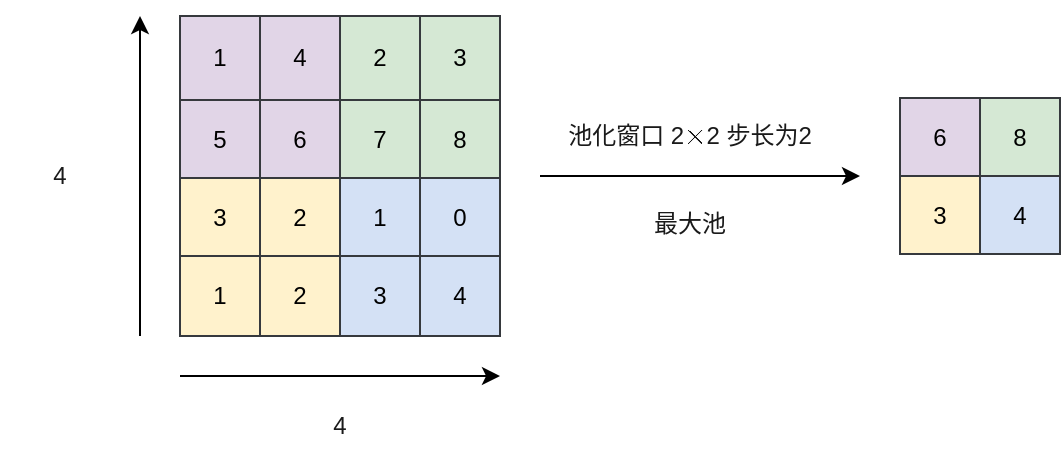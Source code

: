 <mxfile version="21.1.1" type="github">
  <diagram name="第 1 页" id="ydfWIhaEGLxtbmc5iYuI">
    <mxGraphModel dx="897" dy="576" grid="1" gridSize="10" guides="1" tooltips="1" connect="1" arrows="1" fold="1" page="0" pageScale="1" pageWidth="827" pageHeight="1169" math="1" shadow="0">
      <root>
        <mxCell id="0" />
        <mxCell id="1" parent="0" />
        <mxCell id="cRdm3prOxwqchVpbVx2k-49" value="" style="endArrow=classic;html=1;rounded=0;" parent="1" edge="1">
          <mxGeometry width="50" height="50" relative="1" as="geometry">
            <mxPoint x="170" y="540" as="sourcePoint" />
            <mxPoint x="170" y="380" as="targetPoint" />
          </mxGeometry>
        </mxCell>
        <mxCell id="cRdm3prOxwqchVpbVx2k-63" value="" style="childLayout=tableLayout;recursiveResize=0;shadow=0;fillColor=#ffff88;direction=north;strokeColor=#36393d;" parent="1" vertex="1">
          <mxGeometry x="190" y="380" width="160" height="160" as="geometry" />
        </mxCell>
        <mxCell id="cRdm3prOxwqchVpbVx2k-64" value="" style="shape=tableRow;horizontal=0;startSize=0;swimlaneHead=0;swimlaneBody=0;top=0;left=0;bottom=0;right=0;dropTarget=0;collapsible=0;recursiveResize=0;expand=0;fontStyle=0;fillColor=none;strokeColor=inherit;" parent="cRdm3prOxwqchVpbVx2k-63" vertex="1">
          <mxGeometry width="160" height="42" as="geometry" />
        </mxCell>
        <mxCell id="cRdm3prOxwqchVpbVx2k-65" value="1" style="connectable=0;recursiveResize=0;strokeColor=#36393d;fillColor=#E1D5E7;align=center;whiteSpace=wrap;html=1;fillStyle=solid;" parent="cRdm3prOxwqchVpbVx2k-64" vertex="1">
          <mxGeometry width="40" height="42" as="geometry">
            <mxRectangle width="40" height="42" as="alternateBounds" />
          </mxGeometry>
        </mxCell>
        <mxCell id="cRdm3prOxwqchVpbVx2k-66" value="4" style="connectable=0;recursiveResize=0;strokeColor=#36393d;fillColor=#E1D5E7;align=center;whiteSpace=wrap;html=1;fillStyle=solid;" parent="cRdm3prOxwqchVpbVx2k-64" vertex="1">
          <mxGeometry x="40" width="40" height="42" as="geometry">
            <mxRectangle width="40" height="42" as="alternateBounds" />
          </mxGeometry>
        </mxCell>
        <mxCell id="cRdm3prOxwqchVpbVx2k-67" value="2" style="connectable=0;recursiveResize=0;strokeColor=#36393d;fillColor=#D5E8D4;align=center;whiteSpace=wrap;html=1;" parent="cRdm3prOxwqchVpbVx2k-64" vertex="1">
          <mxGeometry x="80" width="40" height="42" as="geometry">
            <mxRectangle width="40" height="42" as="alternateBounds" />
          </mxGeometry>
        </mxCell>
        <mxCell id="cRdm3prOxwqchVpbVx2k-127" value="3" style="connectable=0;recursiveResize=0;strokeColor=#36393d;fillColor=#D5E8D4;align=center;whiteSpace=wrap;html=1;" parent="cRdm3prOxwqchVpbVx2k-64" vertex="1">
          <mxGeometry x="120" width="40" height="42" as="geometry">
            <mxRectangle width="40" height="42" as="alternateBounds" />
          </mxGeometry>
        </mxCell>
        <mxCell id="cRdm3prOxwqchVpbVx2k-96" value="" style="shape=tableRow;horizontal=0;startSize=0;swimlaneHead=0;swimlaneBody=0;top=0;left=0;bottom=0;right=0;dropTarget=0;collapsible=0;recursiveResize=0;expand=0;fontStyle=0;fillColor=none;strokeColor=inherit;swimlaneFillColor=none;" parent="cRdm3prOxwqchVpbVx2k-63" vertex="1">
          <mxGeometry y="42" width="160" height="39" as="geometry" />
        </mxCell>
        <mxCell id="cRdm3prOxwqchVpbVx2k-97" value="5" style="connectable=0;recursiveResize=0;strokeColor=#36393d;fillColor=#E1D5E7;align=center;whiteSpace=wrap;html=1;fillStyle=solid;" parent="cRdm3prOxwqchVpbVx2k-96" vertex="1">
          <mxGeometry width="40" height="39" as="geometry">
            <mxRectangle width="40" height="39" as="alternateBounds" />
          </mxGeometry>
        </mxCell>
        <mxCell id="cRdm3prOxwqchVpbVx2k-98" value="6" style="connectable=0;recursiveResize=0;strokeColor=#36393d;fillColor=#E1D5E7;align=center;whiteSpace=wrap;html=1;fillStyle=solid;" parent="cRdm3prOxwqchVpbVx2k-96" vertex="1">
          <mxGeometry x="40" width="40" height="39" as="geometry">
            <mxRectangle width="40" height="39" as="alternateBounds" />
          </mxGeometry>
        </mxCell>
        <mxCell id="cRdm3prOxwqchVpbVx2k-99" value="7" style="connectable=0;recursiveResize=0;strokeColor=#36393d;fillColor=#D5E8D4;align=center;whiteSpace=wrap;html=1;" parent="cRdm3prOxwqchVpbVx2k-96" vertex="1">
          <mxGeometry x="80" width="40" height="39" as="geometry">
            <mxRectangle width="40" height="39" as="alternateBounds" />
          </mxGeometry>
        </mxCell>
        <mxCell id="cRdm3prOxwqchVpbVx2k-128" value="8" style="connectable=0;recursiveResize=0;strokeColor=#36393d;fillColor=#D5E8D4;align=center;whiteSpace=wrap;html=1;" parent="cRdm3prOxwqchVpbVx2k-96" vertex="1">
          <mxGeometry x="120" width="40" height="39" as="geometry">
            <mxRectangle width="40" height="39" as="alternateBounds" />
          </mxGeometry>
        </mxCell>
        <mxCell id="cRdm3prOxwqchVpbVx2k-92" value="" style="shape=tableRow;horizontal=0;startSize=0;swimlaneHead=0;swimlaneBody=0;top=0;left=0;bottom=0;right=0;dropTarget=0;collapsible=0;recursiveResize=0;expand=0;fontStyle=0;fillColor=none;strokeColor=inherit;" parent="cRdm3prOxwqchVpbVx2k-63" vertex="1">
          <mxGeometry y="81" width="160" height="39" as="geometry" />
        </mxCell>
        <mxCell id="cRdm3prOxwqchVpbVx2k-93" value="3" style="connectable=0;recursiveResize=0;strokeColor=#36393d;fillColor=#FFF2CC;align=center;whiteSpace=wrap;html=1;" parent="cRdm3prOxwqchVpbVx2k-92" vertex="1">
          <mxGeometry width="40" height="39" as="geometry">
            <mxRectangle width="40" height="39" as="alternateBounds" />
          </mxGeometry>
        </mxCell>
        <mxCell id="cRdm3prOxwqchVpbVx2k-94" value="2" style="connectable=0;recursiveResize=0;strokeColor=#36393d;fillColor=#FFF2CC;align=center;whiteSpace=wrap;html=1;" parent="cRdm3prOxwqchVpbVx2k-92" vertex="1">
          <mxGeometry x="40" width="40" height="39" as="geometry">
            <mxRectangle width="40" height="39" as="alternateBounds" />
          </mxGeometry>
        </mxCell>
        <mxCell id="cRdm3prOxwqchVpbVx2k-95" value="1" style="connectable=0;recursiveResize=0;strokeColor=#36393d;fillColor=#D4E1F5;align=center;whiteSpace=wrap;html=1;" parent="cRdm3prOxwqchVpbVx2k-92" vertex="1">
          <mxGeometry x="80" width="40" height="39" as="geometry">
            <mxRectangle width="40" height="39" as="alternateBounds" />
          </mxGeometry>
        </mxCell>
        <mxCell id="cRdm3prOxwqchVpbVx2k-129" value="0" style="connectable=0;recursiveResize=0;strokeColor=#36393d;fillColor=#D4E1F5;align=center;whiteSpace=wrap;html=1;" parent="cRdm3prOxwqchVpbVx2k-92" vertex="1">
          <mxGeometry x="120" width="40" height="39" as="geometry">
            <mxRectangle width="40" height="39" as="alternateBounds" />
          </mxGeometry>
        </mxCell>
        <mxCell id="cRdm3prOxwqchVpbVx2k-88" value="" style="shape=tableRow;horizontal=0;startSize=0;swimlaneHead=0;swimlaneBody=0;top=0;left=0;bottom=0;right=0;dropTarget=0;collapsible=0;recursiveResize=0;expand=0;fontStyle=0;fillColor=none;strokeColor=inherit;" parent="cRdm3prOxwqchVpbVx2k-63" vertex="1">
          <mxGeometry y="120" width="160" height="40" as="geometry" />
        </mxCell>
        <mxCell id="cRdm3prOxwqchVpbVx2k-89" value="1" style="connectable=0;recursiveResize=0;strokeColor=#36393d;fillColor=#FFF2CC;align=center;whiteSpace=wrap;html=1;" parent="cRdm3prOxwqchVpbVx2k-88" vertex="1">
          <mxGeometry width="40" height="40" as="geometry">
            <mxRectangle width="40" height="40" as="alternateBounds" />
          </mxGeometry>
        </mxCell>
        <mxCell id="cRdm3prOxwqchVpbVx2k-90" value="2" style="connectable=0;recursiveResize=0;strokeColor=#36393d;fillColor=#FFF2CC;align=center;whiteSpace=wrap;html=1;" parent="cRdm3prOxwqchVpbVx2k-88" vertex="1">
          <mxGeometry x="40" width="40" height="40" as="geometry">
            <mxRectangle width="40" height="40" as="alternateBounds" />
          </mxGeometry>
        </mxCell>
        <mxCell id="cRdm3prOxwqchVpbVx2k-91" value="3" style="connectable=0;recursiveResize=0;strokeColor=#36393d;fillColor=#D4E1F5;align=center;whiteSpace=wrap;html=1;" parent="cRdm3prOxwqchVpbVx2k-88" vertex="1">
          <mxGeometry x="80" width="40" height="40" as="geometry">
            <mxRectangle width="40" height="40" as="alternateBounds" />
          </mxGeometry>
        </mxCell>
        <mxCell id="cRdm3prOxwqchVpbVx2k-130" value="4" style="connectable=0;recursiveResize=0;strokeColor=#36393d;fillColor=#D4E1F5;align=center;whiteSpace=wrap;html=1;" parent="cRdm3prOxwqchVpbVx2k-88" vertex="1">
          <mxGeometry x="120" width="40" height="40" as="geometry">
            <mxRectangle width="40" height="40" as="alternateBounds" />
          </mxGeometry>
        </mxCell>
        <mxCell id="cRdm3prOxwqchVpbVx2k-132" value="" style="endArrow=classic;html=1;rounded=0;" parent="1" edge="1">
          <mxGeometry width="50" height="50" relative="1" as="geometry">
            <mxPoint x="190" y="560" as="sourcePoint" />
            <mxPoint x="350" y="560" as="targetPoint" />
          </mxGeometry>
        </mxCell>
        <mxCell id="cRdm3prOxwqchVpbVx2k-168" value="" style="childLayout=tableLayout;recursiveResize=0;shadow=0;fillColor=#ffff88;direction=north;strokeColor=#36393d;" parent="1" vertex="1">
          <mxGeometry x="550" y="421" width="80" height="78" as="geometry" />
        </mxCell>
        <mxCell id="cRdm3prOxwqchVpbVx2k-174" value="" style="shape=tableRow;horizontal=0;startSize=0;swimlaneHead=0;swimlaneBody=0;top=0;left=0;bottom=0;right=0;dropTarget=0;collapsible=0;recursiveResize=0;expand=0;fontStyle=0;fillColor=none;strokeColor=inherit;swimlaneFillColor=none;" parent="cRdm3prOxwqchVpbVx2k-168" vertex="1">
          <mxGeometry width="80" height="39" as="geometry" />
        </mxCell>
        <mxCell id="cRdm3prOxwqchVpbVx2k-176" value="6" style="connectable=0;recursiveResize=0;strokeColor=#36393d;fillColor=#E1D5E7;align=center;whiteSpace=wrap;html=1;fillStyle=solid;" parent="cRdm3prOxwqchVpbVx2k-174" vertex="1">
          <mxGeometry width="40" height="39" as="geometry">
            <mxRectangle width="40" height="39" as="alternateBounds" />
          </mxGeometry>
        </mxCell>
        <mxCell id="cRdm3prOxwqchVpbVx2k-177" value="8" style="connectable=0;recursiveResize=0;strokeColor=#36393d;fillColor=#D5E8D4;align=center;whiteSpace=wrap;html=1;" parent="cRdm3prOxwqchVpbVx2k-174" vertex="1">
          <mxGeometry x="40" width="40" height="39" as="geometry">
            <mxRectangle width="40" height="39" as="alternateBounds" />
          </mxGeometry>
        </mxCell>
        <mxCell id="cRdm3prOxwqchVpbVx2k-179" value="" style="shape=tableRow;horizontal=0;startSize=0;swimlaneHead=0;swimlaneBody=0;top=0;left=0;bottom=0;right=0;dropTarget=0;collapsible=0;recursiveResize=0;expand=0;fontStyle=0;fillColor=none;strokeColor=inherit;" parent="cRdm3prOxwqchVpbVx2k-168" vertex="1">
          <mxGeometry y="39" width="80" height="39" as="geometry" />
        </mxCell>
        <mxCell id="cRdm3prOxwqchVpbVx2k-181" value="3" style="connectable=0;recursiveResize=0;strokeColor=#36393d;fillColor=#FFF2CC;align=center;whiteSpace=wrap;html=1;" parent="cRdm3prOxwqchVpbVx2k-179" vertex="1">
          <mxGeometry width="40" height="39" as="geometry">
            <mxRectangle width="40" height="39" as="alternateBounds" />
          </mxGeometry>
        </mxCell>
        <mxCell id="cRdm3prOxwqchVpbVx2k-182" value="4" style="connectable=0;recursiveResize=0;strokeColor=#36393d;fillColor=#D4E1F5;align=center;whiteSpace=wrap;html=1;" parent="cRdm3prOxwqchVpbVx2k-179" vertex="1">
          <mxGeometry x="40" width="40" height="39" as="geometry">
            <mxRectangle width="40" height="39" as="alternateBounds" />
          </mxGeometry>
        </mxCell>
        <mxCell id="cRdm3prOxwqchVpbVx2k-189" value="" style="endArrow=classic;html=1;strokeColor=#000000;fontColor=#1A1A1A;rounded=0;" parent="1" edge="1">
          <mxGeometry width="50" height="50" relative="1" as="geometry">
            <mxPoint x="370" y="460" as="sourcePoint" />
            <mxPoint x="530" y="460" as="targetPoint" />
          </mxGeometry>
        </mxCell>
        <mxCell id="cRdm3prOxwqchVpbVx2k-190" value="池化窗口 2\(\times\)2 步长为2" style="text;html=1;strokeColor=none;fillColor=none;align=center;verticalAlign=middle;whiteSpace=wrap;rounded=0;fontColor=#1A1A1A;" parent="1" vertex="1">
          <mxGeometry x="320" y="440" width="250" as="geometry" />
        </mxCell>
        <mxCell id="cRdm3prOxwqchVpbVx2k-192" value="4" style="text;html=1;strokeColor=none;fillColor=none;align=center;verticalAlign=middle;whiteSpace=wrap;rounded=0;fontColor=#1A1A1A;" parent="1" vertex="1">
          <mxGeometry x="100" y="445" width="60" height="30" as="geometry" />
        </mxCell>
        <mxCell id="cRdm3prOxwqchVpbVx2k-193" value="4" style="text;html=1;strokeColor=none;fillColor=none;align=center;verticalAlign=middle;whiteSpace=wrap;rounded=0;fontColor=#1A1A1A;" parent="1" vertex="1">
          <mxGeometry x="240" y="570" width="60" height="30" as="geometry" />
        </mxCell>
        <mxCell id="cRdm3prOxwqchVpbVx2k-194" value="最大池" style="text;html=1;strokeColor=none;fillColor=none;align=center;verticalAlign=middle;whiteSpace=wrap;rounded=0;fontColor=#1A1A1A;" parent="1" vertex="1">
          <mxGeometry x="415" y="469" width="60" height="30" as="geometry" />
        </mxCell>
      </root>
    </mxGraphModel>
  </diagram>
</mxfile>
